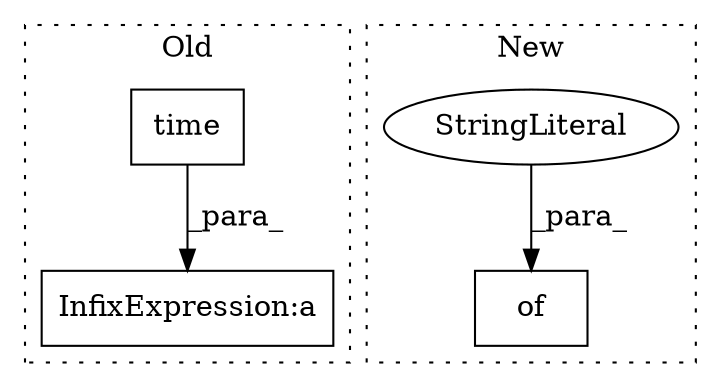 digraph G {
subgraph cluster0 {
1 [label="time" a="32" s="2479" l="6" shape="box"];
4 [label="InfixExpression:a" a="27" s="2892" l="3" shape="box"];
label = "Old";
style="dotted";
}
subgraph cluster1 {
2 [label="of" a="32" s="2507,2524" l="3,1" shape="box"];
3 [label="StringLiteral" a="45" s="2510" l="10" shape="ellipse"];
label = "New";
style="dotted";
}
1 -> 4 [label="_para_"];
3 -> 2 [label="_para_"];
}